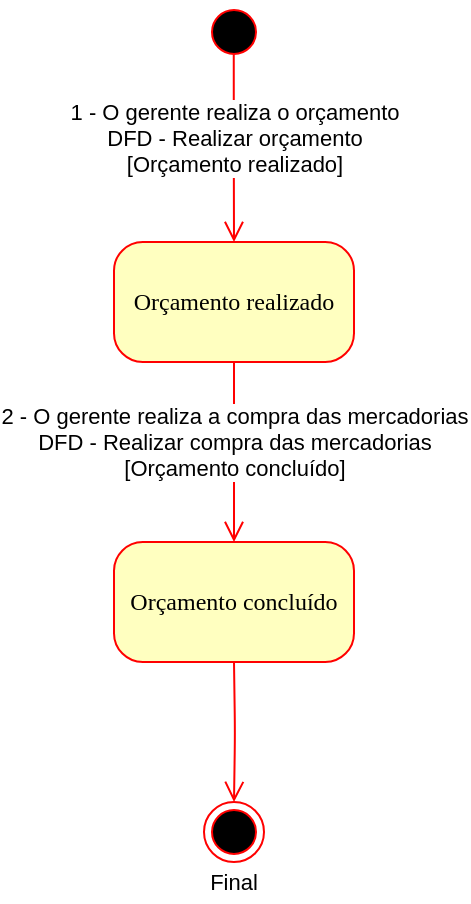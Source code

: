 <mxfile version="13.0.3" type="device"><diagram name="Page-1" id="58cdce13-f638-feb5-8d6f-7d28b1aa9fa0"><mxGraphModel dx="782" dy="766" grid="1" gridSize="10" guides="1" tooltips="1" connect="1" arrows="1" fold="1" page="1" pageScale="1" pageWidth="1100" pageHeight="850" background="#ffffff" math="0" shadow="0"><root><mxCell id="0"/><mxCell id="1" parent="0"/><mxCell id="382b91b5511bd0f7-1" value="" style="ellipse;html=1;shape=startState;fillColor=#000000;strokeColor=#ff0000;rounded=1;shadow=0;comic=0;labelBackgroundColor=none;fontFamily=Verdana;fontSize=12;fontColor=#000000;align=center;direction=south;" parent="1" vertex="1"><mxGeometry x="465" y="120" width="30" height="30" as="geometry"/></mxCell><mxCell id="382b91b5511bd0f7-6" value="Orçamento realizado" style="rounded=1;whiteSpace=wrap;html=1;arcSize=24;fillColor=#ffffc0;strokeColor=#ff0000;shadow=0;comic=0;labelBackgroundColor=none;fontFamily=Verdana;fontSize=12;fontColor=#000000;align=center;" parent="1" vertex="1"><mxGeometry x="420" y="240" width="120" height="60" as="geometry"/></mxCell><mxCell id="4XcFP_EJqiJAz6-5bRJ2-4" value="Orçamento concluído" style="rounded=1;whiteSpace=wrap;html=1;arcSize=24;fillColor=#ffffc0;strokeColor=#ff0000;shadow=0;comic=0;labelBackgroundColor=none;fontFamily=Verdana;fontSize=12;fontColor=#000000;align=center;" parent="1" vertex="1"><mxGeometry x="420" y="390" width="120" height="60" as="geometry"/></mxCell><mxCell id="2a3bc250acf0617d-9" style="edgeStyle=orthogonalEdgeStyle;html=1;labelBackgroundColor=none;endArrow=open;endSize=8;strokeColor=#ff0000;fontFamily=Verdana;fontSize=12;align=left;exitX=0.874;exitY=0.504;exitDx=0;exitDy=0;exitPerimeter=0;" parent="1" source="382b91b5511bd0f7-1" target="382b91b5511bd0f7-6" edge="1"><mxGeometry relative="1" as="geometry"/></mxCell><mxCell id="4XcFP_EJqiJAz6-5bRJ2-2" value="1 -&amp;nbsp;O gerente realiza o orçamento&lt;br&gt;DFD - Realizar orçamento&lt;br&gt;[Orçamento realizado]" style="edgeLabel;html=1;align=center;verticalAlign=middle;resizable=0;points=[];" parent="2a3bc250acf0617d-9" vertex="1" connectable="0"><mxGeometry x="-0.264" y="1" relative="1" as="geometry"><mxPoint x="-1" y="6.67" as="offset"/></mxGeometry></mxCell><mxCell id="4XcFP_EJqiJAz6-5bRJ2-8" style="edgeStyle=orthogonalEdgeStyle;html=1;labelBackgroundColor=none;endArrow=open;endSize=8;strokeColor=#ff0000;fontFamily=Verdana;fontSize=12;align=left;exitX=0.5;exitY=1;exitDx=0;exitDy=0;entryX=0.5;entryY=0;entryDx=0;entryDy=0;" parent="1" source="382b91b5511bd0f7-6" target="4XcFP_EJqiJAz6-5bRJ2-4" edge="1"><mxGeometry relative="1" as="geometry"><mxPoint x="479.5" y="320" as="sourcePoint"/><mxPoint x="480" y="370" as="targetPoint"/><Array as="points"/></mxGeometry></mxCell><mxCell id="4XcFP_EJqiJAz6-5bRJ2-11" value="2 -&amp;nbsp;O gerente realiza a compra das mercadorias&lt;br&gt;DFD - Realizar compra das mercadorias&lt;br&gt;[Orçamento concluído]" style="edgeLabel;html=1;align=center;verticalAlign=middle;resizable=0;points=[];" parent="4XcFP_EJqiJAz6-5bRJ2-8" vertex="1" connectable="0"><mxGeometry x="1" y="44" relative="1" as="geometry"><mxPoint x="-44" y="-50.29" as="offset"/></mxGeometry></mxCell><mxCell id="P8eUSvvA3B5JypZUl_1R-1" style="edgeStyle=orthogonalEdgeStyle;html=1;labelBackgroundColor=none;endArrow=open;endSize=8;strokeColor=#ff0000;fontFamily=Verdana;fontSize=12;align=left;exitX=0.5;exitY=1;exitDx=0;exitDy=0;entryX=0.5;entryY=0;entryDx=0;entryDy=0;" parent="1" source="P8eUSvvA3B5JypZUl_1R-3" edge="1"><mxGeometry relative="1" as="geometry"><mxPoint x="479.71" y="460" as="sourcePoint"/><mxPoint x="479.71" y="550" as="targetPoint"/><Array as="points"/></mxGeometry></mxCell><mxCell id="P8eUSvvA3B5JypZUl_1R-2" value="&lt;font style=&quot;font-size: 11px&quot;&gt;Final&lt;/font&gt;" style="text;html=1;strokeColor=none;fillColor=none;align=center;verticalAlign=middle;whiteSpace=wrap;rounded=0;" parent="1" vertex="1"><mxGeometry x="460" y="550" width="40" height="20" as="geometry"/></mxCell><mxCell id="P8eUSvvA3B5JypZUl_1R-3" value="" style="ellipse;html=1;shape=endState;fillColor=#000000;strokeColor=#ff0000;" parent="1" vertex="1"><mxGeometry x="465" y="520" width="30" height="30" as="geometry"/></mxCell><mxCell id="P8eUSvvA3B5JypZUl_1R-17" value="" style="edgeStyle=orthogonalEdgeStyle;orthogonalLoop=1;jettySize=auto;html=1;labelBackgroundColor=none;endArrow=open;endSize=8;strokeColor=#ff0000;fontFamily=Verdana;fontSize=12;align=left;" parent="1" target="P8eUSvvA3B5JypZUl_1R-3" edge="1"><mxGeometry relative="1" as="geometry"><mxPoint x="480" y="450" as="sourcePoint"/></mxGeometry></mxCell></root></mxGraphModel></diagram></mxfile>